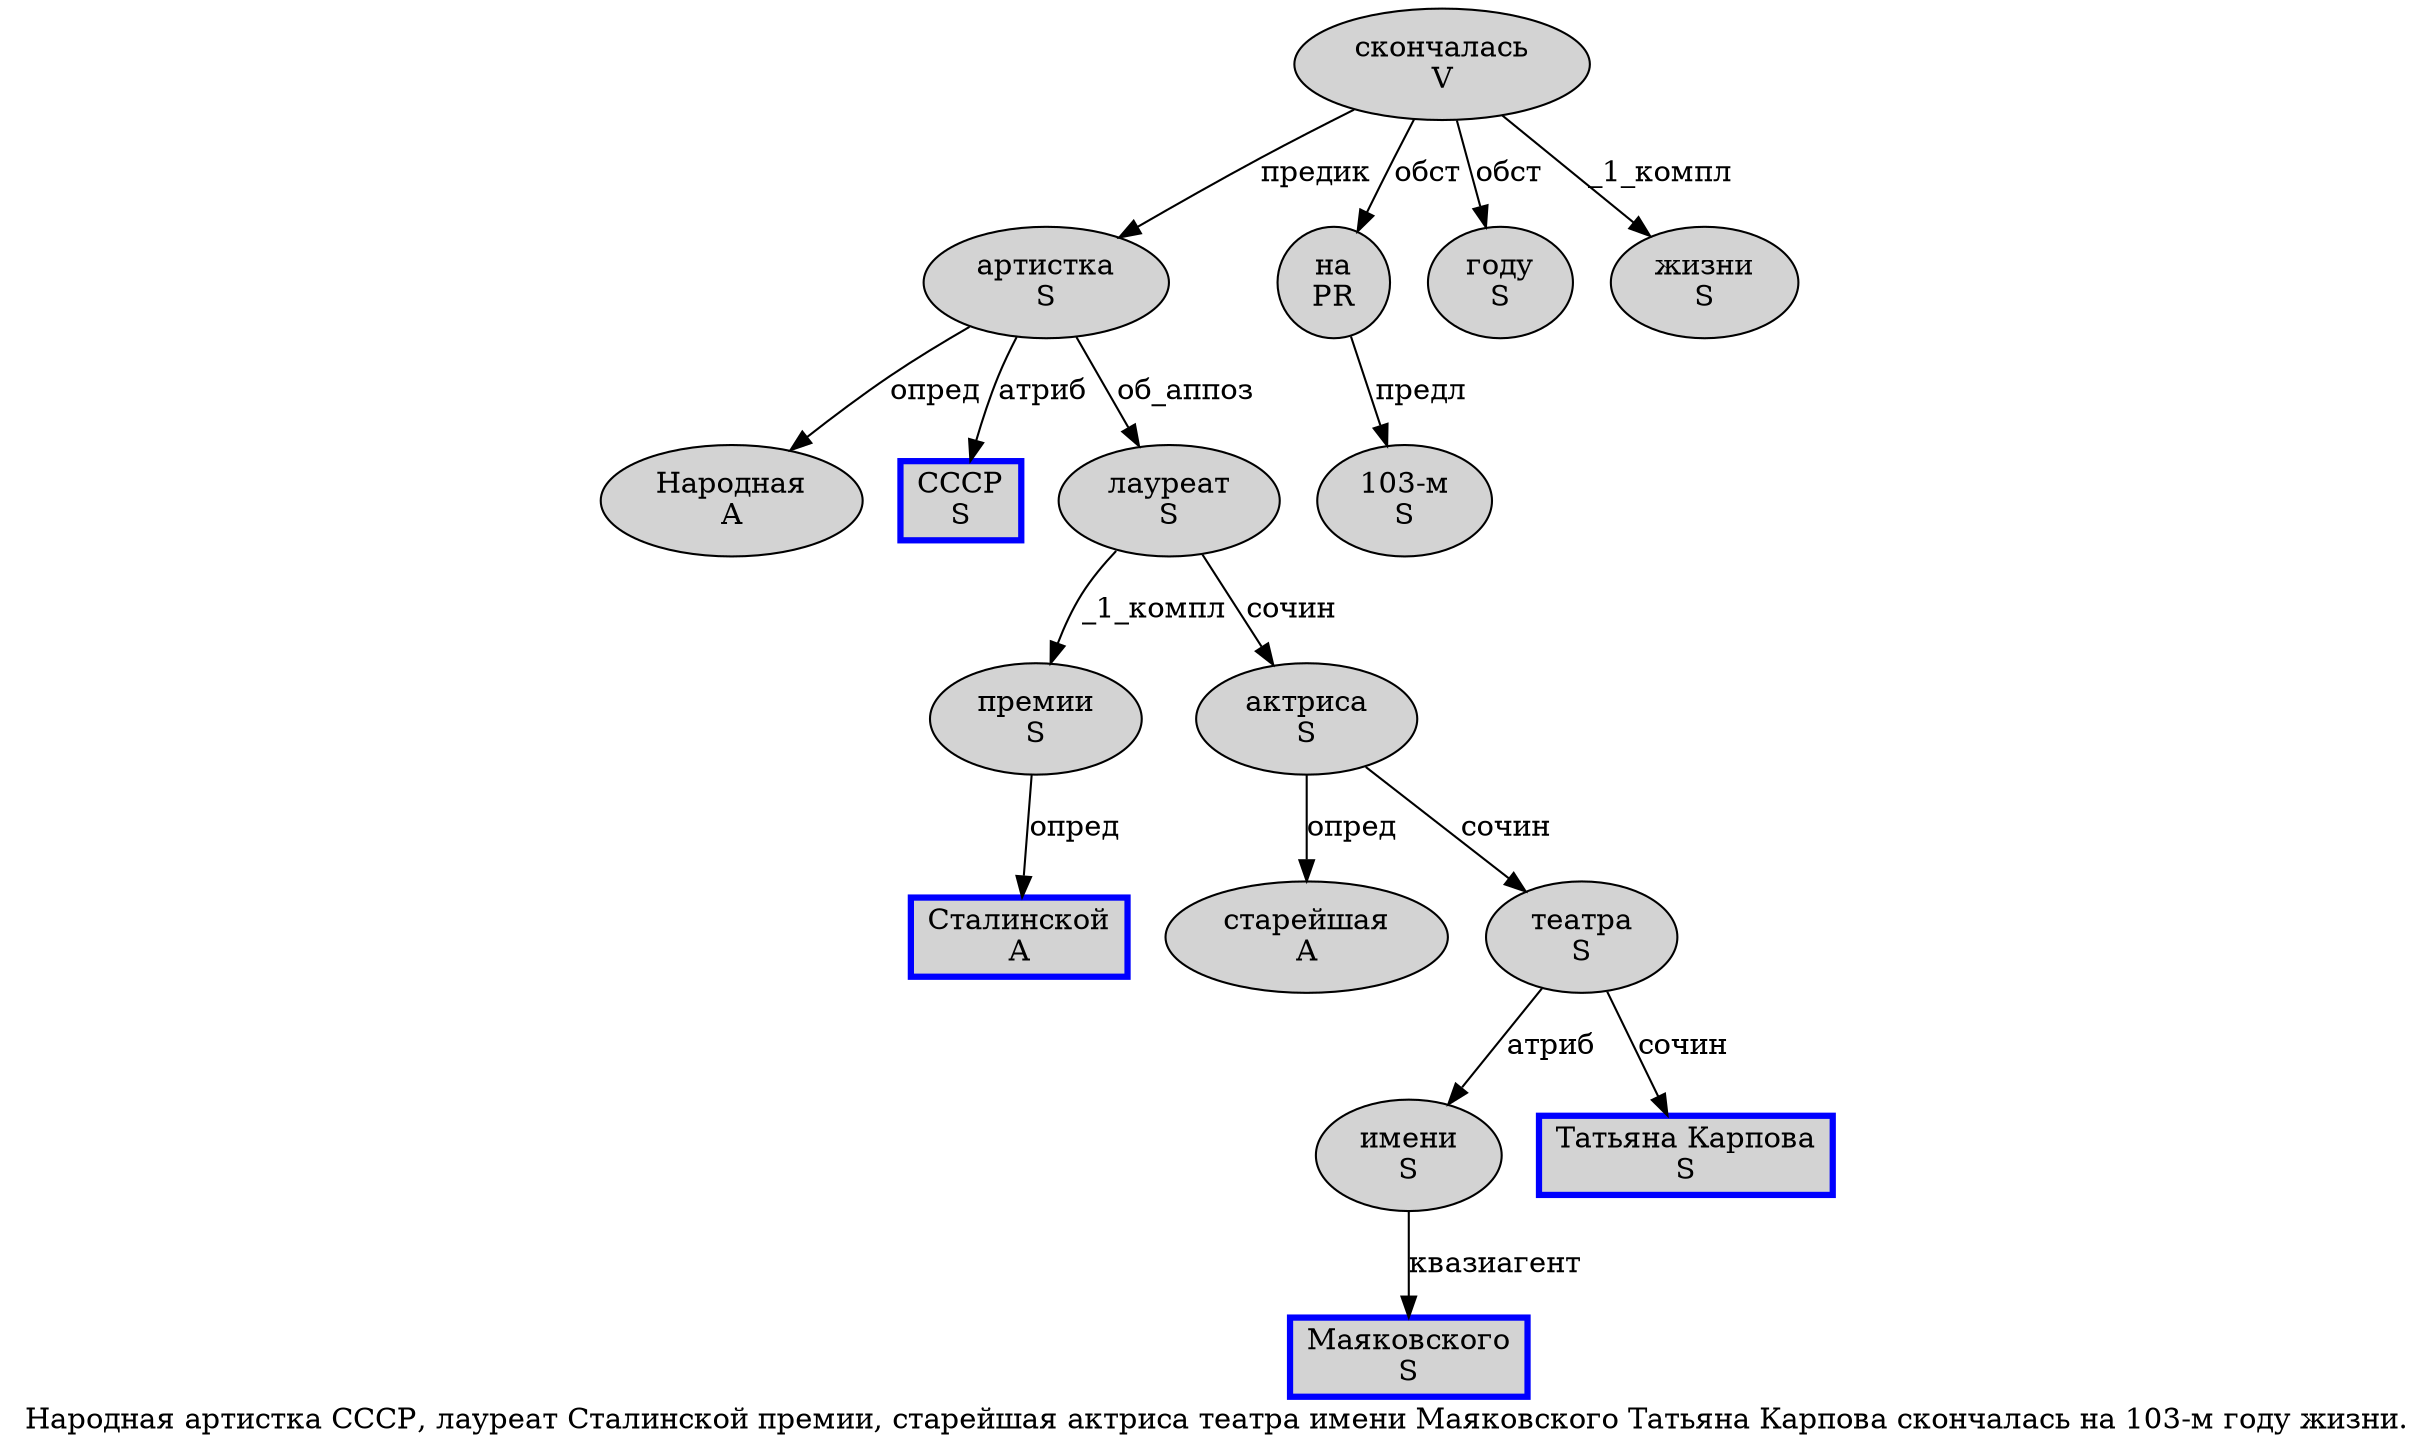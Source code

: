 digraph SENTENCE_1190 {
	graph [label="Народная артистка СССР, лауреат Сталинской премии, старейшая актриса театра имени Маяковского Татьяна Карпова скончалась на 103-м году жизни."]
	node [style=filled]
		0 [label="Народная
A" color="" fillcolor=lightgray penwidth=1 shape=ellipse]
		1 [label="артистка
S" color="" fillcolor=lightgray penwidth=1 shape=ellipse]
		2 [label="СССР
S" color=blue fillcolor=lightgray penwidth=3 shape=box]
		4 [label="лауреат
S" color="" fillcolor=lightgray penwidth=1 shape=ellipse]
		5 [label="Сталинской
A" color=blue fillcolor=lightgray penwidth=3 shape=box]
		6 [label="премии
S" color="" fillcolor=lightgray penwidth=1 shape=ellipse]
		8 [label="старейшая
A" color="" fillcolor=lightgray penwidth=1 shape=ellipse]
		9 [label="актриса
S" color="" fillcolor=lightgray penwidth=1 shape=ellipse]
		10 [label="театра
S" color="" fillcolor=lightgray penwidth=1 shape=ellipse]
		11 [label="имени
S" color="" fillcolor=lightgray penwidth=1 shape=ellipse]
		12 [label="Маяковского
S" color=blue fillcolor=lightgray penwidth=3 shape=box]
		13 [label="Татьяна Карпова
S" color=blue fillcolor=lightgray penwidth=3 shape=box]
		14 [label="скончалась
V" color="" fillcolor=lightgray penwidth=1 shape=ellipse]
		15 [label="на
PR" color="" fillcolor=lightgray penwidth=1 shape=ellipse]
		16 [label="103-м
S" color="" fillcolor=lightgray penwidth=1 shape=ellipse]
		17 [label="году
S" color="" fillcolor=lightgray penwidth=1 shape=ellipse]
		18 [label="жизни
S" color="" fillcolor=lightgray penwidth=1 shape=ellipse]
			10 -> 11 [label="атриб"]
			10 -> 13 [label="сочин"]
			14 -> 1 [label="предик"]
			14 -> 15 [label="обст"]
			14 -> 17 [label="обст"]
			14 -> 18 [label="_1_компл"]
			15 -> 16 [label="предл"]
			9 -> 8 [label="опред"]
			9 -> 10 [label="сочин"]
			6 -> 5 [label="опред"]
			11 -> 12 [label="квазиагент"]
			4 -> 6 [label="_1_компл"]
			4 -> 9 [label="сочин"]
			1 -> 0 [label="опред"]
			1 -> 2 [label="атриб"]
			1 -> 4 [label="об_аппоз"]
}